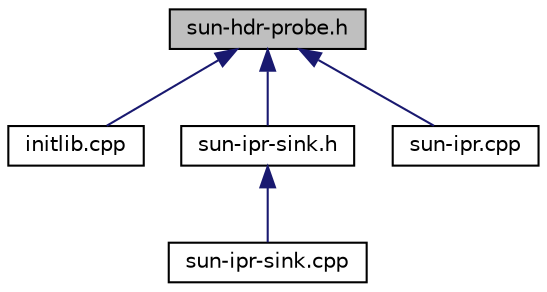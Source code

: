 digraph "sun-hdr-probe.h"
{
 // LATEX_PDF_SIZE
  edge [fontname="Helvetica",fontsize="10",labelfontname="Helvetica",labelfontsize="10"];
  node [fontname="Helvetica",fontsize="10",shape=record];
  Node1 [label="sun-hdr-probe.h",height=0.2,width=0.4,color="black", fillcolor="grey75", style="filled", fontcolor="black",tooltip="Provides the Probe Messages header description."];
  Node1 -> Node2 [dir="back",color="midnightblue",fontsize="10",style="solid",fontname="Helvetica"];
  Node2 [label="initlib.cpp",height=0.2,width=0.4,color="black", fillcolor="white", style="filled",URL="$network_2uwsun_2initlib_8cpp.html",tooltip="Provides the initialization of uwsun libraries."];
  Node1 -> Node3 [dir="back",color="midnightblue",fontsize="10",style="solid",fontname="Helvetica"];
  Node3 [label="sun-ipr-sink.h",height=0.2,width=0.4,color="black", fillcolor="white", style="filled",URL="$sun-ipr-sink_8h.html",tooltip="Dinamic source routing protocol, this file contains Sinks specifications."];
  Node3 -> Node4 [dir="back",color="midnightblue",fontsize="10",style="solid",fontname="Helvetica"];
  Node4 [label="sun-ipr-sink.cpp",height=0.2,width=0.4,color="black", fillcolor="white", style="filled",URL="$sun-ipr-sink_8cpp.html",tooltip="Implements a SunIPRoutingSink."];
  Node1 -> Node5 [dir="back",color="midnightblue",fontsize="10",style="solid",fontname="Helvetica"];
  Node5 [label="sun-ipr.cpp",height=0.2,width=0.4,color="black", fillcolor="white", style="filled",URL="$sun-ipr_8cpp.html",tooltip="Packets' class implementation."];
}
